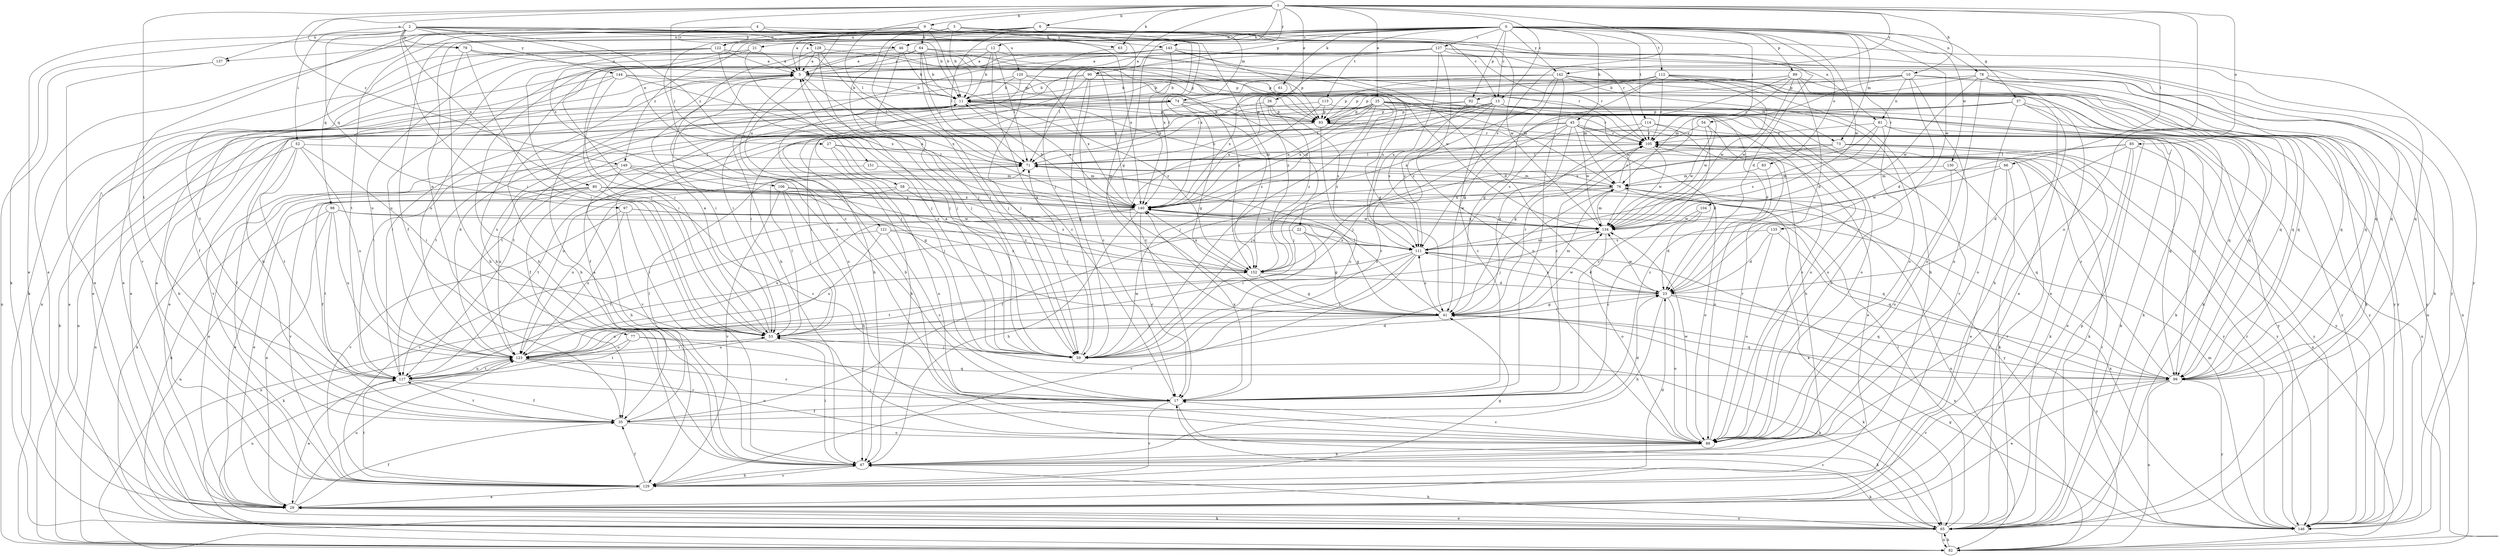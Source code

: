 strict digraph  {
0;
1;
2;
3;
4;
5;
6;
9;
10;
11;
12;
13;
17;
21;
22;
23;
25;
26;
27;
29;
35;
37;
41;
45;
46;
47;
52;
53;
54;
58;
59;
61;
63;
64;
65;
66;
71;
73;
74;
76;
77;
78;
79;
80;
81;
82;
83;
85;
88;
89;
90;
92;
93;
97;
98;
99;
104;
105;
106;
111;
112;
113;
114;
117;
120;
121;
122;
123;
127;
128;
129;
130;
133;
134;
137;
140;
142;
143;
144;
146;
149;
151;
152;
0 -> 5  [label=a];
0 -> 12  [label=c];
0 -> 13  [label=c];
0 -> 21  [label=d];
0 -> 35  [label=f];
0 -> 37  [label=g];
0 -> 45  [label=h];
0 -> 46  [label=h];
0 -> 54  [label=j];
0 -> 61  [label=k];
0 -> 73  [label=m];
0 -> 77  [label=n];
0 -> 78  [label=n];
0 -> 83  [label=o];
0 -> 89  [label=p];
0 -> 90  [label=p];
0 -> 92  [label=p];
0 -> 104  [label=r];
0 -> 106  [label=s];
0 -> 112  [label=t];
0 -> 113  [label=t];
0 -> 114  [label=t];
0 -> 127  [label=v];
0 -> 130  [label=w];
0 -> 133  [label=w];
0 -> 134  [label=w];
0 -> 137  [label=x];
0 -> 142  [label=y];
0 -> 149  [label=z];
1 -> 6  [label=b];
1 -> 9  [label=b];
1 -> 10  [label=b];
1 -> 13  [label=c];
1 -> 25  [label=e];
1 -> 26  [label=e];
1 -> 41  [label=g];
1 -> 58  [label=j];
1 -> 59  [label=j];
1 -> 63  [label=k];
1 -> 66  [label=l];
1 -> 71  [label=l];
1 -> 79  [label=n];
1 -> 85  [label=o];
1 -> 88  [label=o];
1 -> 111  [label=s];
1 -> 117  [label=t];
1 -> 142  [label=y];
1 -> 143  [label=y];
1 -> 149  [label=z];
2 -> 27  [label=e];
2 -> 29  [label=e];
2 -> 46  [label=h];
2 -> 52  [label=i];
2 -> 53  [label=i];
2 -> 79  [label=n];
2 -> 80  [label=n];
2 -> 97  [label=q];
2 -> 105  [label=r];
2 -> 120  [label=u];
2 -> 137  [label=x];
2 -> 140  [label=x];
2 -> 143  [label=y];
2 -> 144  [label=y];
2 -> 151  [label=z];
3 -> 11  [label=b];
3 -> 13  [label=c];
3 -> 17  [label=c];
3 -> 29  [label=e];
3 -> 41  [label=g];
3 -> 63  [label=k];
3 -> 81  [label=n];
3 -> 98  [label=q];
3 -> 121  [label=u];
3 -> 122  [label=u];
3 -> 152  [label=z];
4 -> 11  [label=b];
4 -> 128  [label=v];
4 -> 129  [label=v];
4 -> 140  [label=x];
5 -> 11  [label=b];
5 -> 22  [label=d];
5 -> 47  [label=h];
5 -> 53  [label=i];
5 -> 73  [label=m];
5 -> 74  [label=m];
5 -> 88  [label=o];
5 -> 140  [label=x];
6 -> 23  [label=d];
6 -> 59  [label=j];
6 -> 71  [label=l];
6 -> 74  [label=m];
6 -> 117  [label=t];
6 -> 122  [label=u];
6 -> 134  [label=w];
9 -> 5  [label=a];
9 -> 11  [label=b];
9 -> 59  [label=j];
9 -> 64  [label=k];
9 -> 65  [label=k];
9 -> 140  [label=x];
9 -> 146  [label=y];
10 -> 23  [label=d];
10 -> 76  [label=m];
10 -> 81  [label=n];
10 -> 82  [label=n];
10 -> 88  [label=o];
10 -> 92  [label=p];
10 -> 93  [label=p];
10 -> 99  [label=q];
11 -> 93  [label=p];
11 -> 140  [label=x];
12 -> 5  [label=a];
12 -> 11  [label=b];
12 -> 17  [label=c];
12 -> 71  [label=l];
12 -> 111  [label=s];
12 -> 123  [label=u];
13 -> 17  [label=c];
13 -> 35  [label=f];
13 -> 59  [label=j];
13 -> 65  [label=k];
13 -> 88  [label=o];
13 -> 93  [label=p];
13 -> 111  [label=s];
13 -> 117  [label=t];
13 -> 129  [label=v];
13 -> 140  [label=x];
13 -> 146  [label=y];
17 -> 35  [label=f];
17 -> 65  [label=k];
17 -> 129  [label=v];
17 -> 140  [label=x];
21 -> 5  [label=a];
21 -> 53  [label=i];
21 -> 59  [label=j];
21 -> 82  [label=n];
22 -> 41  [label=g];
22 -> 53  [label=i];
22 -> 82  [label=n];
22 -> 111  [label=s];
23 -> 41  [label=g];
23 -> 47  [label=h];
23 -> 88  [label=o];
23 -> 99  [label=q];
23 -> 111  [label=s];
23 -> 134  [label=w];
23 -> 146  [label=y];
25 -> 23  [label=d];
25 -> 53  [label=i];
25 -> 59  [label=j];
25 -> 71  [label=l];
25 -> 88  [label=o];
25 -> 93  [label=p];
25 -> 99  [label=q];
25 -> 105  [label=r];
25 -> 123  [label=u];
25 -> 134  [label=w];
25 -> 140  [label=x];
25 -> 152  [label=z];
26 -> 29  [label=e];
26 -> 93  [label=p];
26 -> 111  [label=s];
26 -> 152  [label=z];
27 -> 59  [label=j];
27 -> 71  [label=l];
27 -> 88  [label=o];
27 -> 146  [label=y];
29 -> 35  [label=f];
29 -> 65  [label=k];
29 -> 123  [label=u];
29 -> 146  [label=y];
35 -> 11  [label=b];
35 -> 23  [label=d];
35 -> 71  [label=l];
35 -> 88  [label=o];
35 -> 117  [label=t];
37 -> 17  [label=c];
37 -> 47  [label=h];
37 -> 59  [label=j];
37 -> 65  [label=k];
37 -> 88  [label=o];
37 -> 93  [label=p];
37 -> 99  [label=q];
41 -> 53  [label=i];
41 -> 65  [label=k];
41 -> 71  [label=l];
41 -> 76  [label=m];
41 -> 99  [label=q];
41 -> 105  [label=r];
41 -> 111  [label=s];
41 -> 123  [label=u];
41 -> 134  [label=w];
45 -> 23  [label=d];
45 -> 41  [label=g];
45 -> 53  [label=i];
45 -> 59  [label=j];
45 -> 82  [label=n];
45 -> 105  [label=r];
45 -> 111  [label=s];
45 -> 129  [label=v];
45 -> 134  [label=w];
45 -> 146  [label=y];
46 -> 5  [label=a];
46 -> 11  [label=b];
46 -> 47  [label=h];
46 -> 59  [label=j];
46 -> 105  [label=r];
46 -> 134  [label=w];
47 -> 5  [label=a];
47 -> 53  [label=i];
47 -> 65  [label=k];
47 -> 129  [label=v];
52 -> 35  [label=f];
52 -> 53  [label=i];
52 -> 71  [label=l];
52 -> 82  [label=n];
52 -> 117  [label=t];
52 -> 123  [label=u];
53 -> 5  [label=a];
53 -> 59  [label=j];
53 -> 71  [label=l];
53 -> 123  [label=u];
54 -> 17  [label=c];
54 -> 47  [label=h];
54 -> 105  [label=r];
54 -> 134  [label=w];
58 -> 29  [label=e];
58 -> 111  [label=s];
58 -> 123  [label=u];
58 -> 140  [label=x];
59 -> 5  [label=a];
59 -> 71  [label=l];
59 -> 105  [label=r];
61 -> 140  [label=x];
63 -> 59  [label=j];
64 -> 5  [label=a];
64 -> 11  [label=b];
64 -> 59  [label=j];
64 -> 71  [label=l];
64 -> 93  [label=p];
64 -> 99  [label=q];
64 -> 123  [label=u];
65 -> 5  [label=a];
65 -> 17  [label=c];
65 -> 29  [label=e];
65 -> 47  [label=h];
65 -> 71  [label=l];
65 -> 82  [label=n];
65 -> 93  [label=p];
65 -> 105  [label=r];
65 -> 123  [label=u];
66 -> 29  [label=e];
66 -> 65  [label=k];
66 -> 76  [label=m];
66 -> 134  [label=w];
71 -> 76  [label=m];
71 -> 105  [label=r];
71 -> 117  [label=t];
73 -> 65  [label=k];
73 -> 71  [label=l];
73 -> 82  [label=n];
73 -> 123  [label=u];
73 -> 140  [label=x];
73 -> 146  [label=y];
74 -> 41  [label=g];
74 -> 82  [label=n];
74 -> 93  [label=p];
74 -> 117  [label=t];
74 -> 129  [label=v];
74 -> 146  [label=y];
74 -> 152  [label=z];
76 -> 11  [label=b];
76 -> 35  [label=f];
76 -> 59  [label=j];
76 -> 65  [label=k];
76 -> 82  [label=n];
76 -> 88  [label=o];
76 -> 105  [label=r];
76 -> 140  [label=x];
77 -> 17  [label=c];
77 -> 65  [label=k];
77 -> 117  [label=t];
77 -> 123  [label=u];
78 -> 11  [label=b];
78 -> 17  [label=c];
78 -> 29  [label=e];
78 -> 88  [label=o];
78 -> 99  [label=q];
78 -> 134  [label=w];
78 -> 146  [label=y];
79 -> 5  [label=a];
79 -> 47  [label=h];
79 -> 53  [label=i];
79 -> 93  [label=p];
79 -> 152  [label=z];
80 -> 17  [label=c];
80 -> 29  [label=e];
80 -> 35  [label=f];
80 -> 65  [label=k];
80 -> 111  [label=s];
80 -> 129  [label=v];
80 -> 134  [label=w];
80 -> 140  [label=x];
80 -> 146  [label=y];
81 -> 59  [label=j];
81 -> 65  [label=k];
81 -> 88  [label=o];
81 -> 105  [label=r];
81 -> 111  [label=s];
81 -> 146  [label=y];
82 -> 11  [label=b];
82 -> 65  [label=k];
82 -> 105  [label=r];
83 -> 76  [label=m];
83 -> 88  [label=o];
85 -> 17  [label=c];
85 -> 23  [label=d];
85 -> 29  [label=e];
85 -> 65  [label=k];
85 -> 71  [label=l];
85 -> 146  [label=y];
88 -> 11  [label=b];
88 -> 17  [label=c];
88 -> 47  [label=h];
88 -> 53  [label=i];
88 -> 105  [label=r];
88 -> 134  [label=w];
89 -> 11  [label=b];
89 -> 23  [label=d];
89 -> 65  [label=k];
89 -> 71  [label=l];
89 -> 76  [label=m];
89 -> 82  [label=n];
89 -> 105  [label=r];
89 -> 134  [label=w];
90 -> 11  [label=b];
90 -> 17  [label=c];
90 -> 41  [label=g];
90 -> 47  [label=h];
90 -> 59  [label=j];
90 -> 65  [label=k];
90 -> 117  [label=t];
90 -> 134  [label=w];
92 -> 88  [label=o];
92 -> 93  [label=p];
92 -> 111  [label=s];
92 -> 117  [label=t];
93 -> 11  [label=b];
93 -> 17  [label=c];
93 -> 35  [label=f];
93 -> 47  [label=h];
93 -> 99  [label=q];
93 -> 105  [label=r];
97 -> 53  [label=i];
97 -> 99  [label=q];
97 -> 123  [label=u];
97 -> 129  [label=v];
97 -> 134  [label=w];
98 -> 29  [label=e];
98 -> 82  [label=n];
98 -> 117  [label=t];
98 -> 123  [label=u];
98 -> 134  [label=w];
98 -> 152  [label=z];
99 -> 29  [label=e];
99 -> 82  [label=n];
99 -> 105  [label=r];
99 -> 129  [label=v];
99 -> 146  [label=y];
104 -> 17  [label=c];
104 -> 23  [label=d];
104 -> 134  [label=w];
105 -> 71  [label=l];
105 -> 134  [label=w];
106 -> 47  [label=h];
106 -> 53  [label=i];
106 -> 129  [label=v];
106 -> 140  [label=x];
106 -> 152  [label=z];
111 -> 23  [label=d];
111 -> 59  [label=j];
111 -> 82  [label=n];
111 -> 117  [label=t];
111 -> 129  [label=v];
111 -> 152  [label=z];
112 -> 11  [label=b];
112 -> 41  [label=g];
112 -> 47  [label=h];
112 -> 71  [label=l];
112 -> 93  [label=p];
112 -> 99  [label=q];
112 -> 105  [label=r];
112 -> 134  [label=w];
112 -> 146  [label=y];
113 -> 88  [label=o];
113 -> 93  [label=p];
113 -> 117  [label=t];
113 -> 140  [label=x];
114 -> 29  [label=e];
114 -> 41  [label=g];
114 -> 99  [label=q];
114 -> 105  [label=r];
114 -> 140  [label=x];
117 -> 17  [label=c];
117 -> 29  [label=e];
117 -> 35  [label=f];
117 -> 123  [label=u];
120 -> 11  [label=b];
120 -> 29  [label=e];
120 -> 59  [label=j];
120 -> 76  [label=m];
120 -> 99  [label=q];
120 -> 140  [label=x];
121 -> 17  [label=c];
121 -> 111  [label=s];
121 -> 117  [label=t];
121 -> 123  [label=u];
121 -> 152  [label=z];
122 -> 5  [label=a];
122 -> 53  [label=i];
122 -> 59  [label=j];
122 -> 65  [label=k];
122 -> 93  [label=p];
122 -> 99  [label=q];
122 -> 117  [label=t];
122 -> 123  [label=u];
123 -> 11  [label=b];
123 -> 17  [label=c];
123 -> 23  [label=d];
123 -> 53  [label=i];
123 -> 88  [label=o];
123 -> 99  [label=q];
123 -> 117  [label=t];
123 -> 134  [label=w];
127 -> 5  [label=a];
127 -> 29  [label=e];
127 -> 47  [label=h];
127 -> 65  [label=k];
127 -> 71  [label=l];
127 -> 88  [label=o];
127 -> 99  [label=q];
127 -> 105  [label=r];
127 -> 111  [label=s];
127 -> 152  [label=z];
128 -> 5  [label=a];
128 -> 17  [label=c];
128 -> 59  [label=j];
128 -> 71  [label=l];
128 -> 140  [label=x];
129 -> 5  [label=a];
129 -> 11  [label=b];
129 -> 23  [label=d];
129 -> 29  [label=e];
129 -> 35  [label=f];
129 -> 41  [label=g];
129 -> 47  [label=h];
129 -> 117  [label=t];
130 -> 76  [label=m];
130 -> 88  [label=o];
130 -> 99  [label=q];
133 -> 23  [label=d];
133 -> 88  [label=o];
133 -> 99  [label=q];
133 -> 111  [label=s];
134 -> 76  [label=m];
134 -> 88  [label=o];
134 -> 111  [label=s];
134 -> 140  [label=x];
137 -> 29  [label=e];
137 -> 82  [label=n];
140 -> 5  [label=a];
140 -> 11  [label=b];
140 -> 17  [label=c];
140 -> 41  [label=g];
140 -> 47  [label=h];
140 -> 123  [label=u];
140 -> 129  [label=v];
140 -> 134  [label=w];
142 -> 11  [label=b];
142 -> 17  [label=c];
142 -> 29  [label=e];
142 -> 41  [label=g];
142 -> 53  [label=i];
142 -> 88  [label=o];
142 -> 93  [label=p];
142 -> 99  [label=q];
142 -> 146  [label=y];
142 -> 152  [label=z];
143 -> 5  [label=a];
143 -> 23  [label=d];
143 -> 47  [label=h];
143 -> 53  [label=i];
143 -> 93  [label=p];
143 -> 140  [label=x];
143 -> 146  [label=y];
144 -> 11  [label=b];
144 -> 29  [label=e];
144 -> 35  [label=f];
144 -> 53  [label=i];
144 -> 140  [label=x];
144 -> 152  [label=z];
146 -> 41  [label=g];
146 -> 76  [label=m];
146 -> 105  [label=r];
146 -> 140  [label=x];
149 -> 41  [label=g];
149 -> 47  [label=h];
149 -> 65  [label=k];
149 -> 76  [label=m];
149 -> 123  [label=u];
149 -> 152  [label=z];
151 -> 29  [label=e];
151 -> 76  [label=m];
152 -> 23  [label=d];
152 -> 41  [label=g];
152 -> 65  [label=k];
152 -> 140  [label=x];
}
